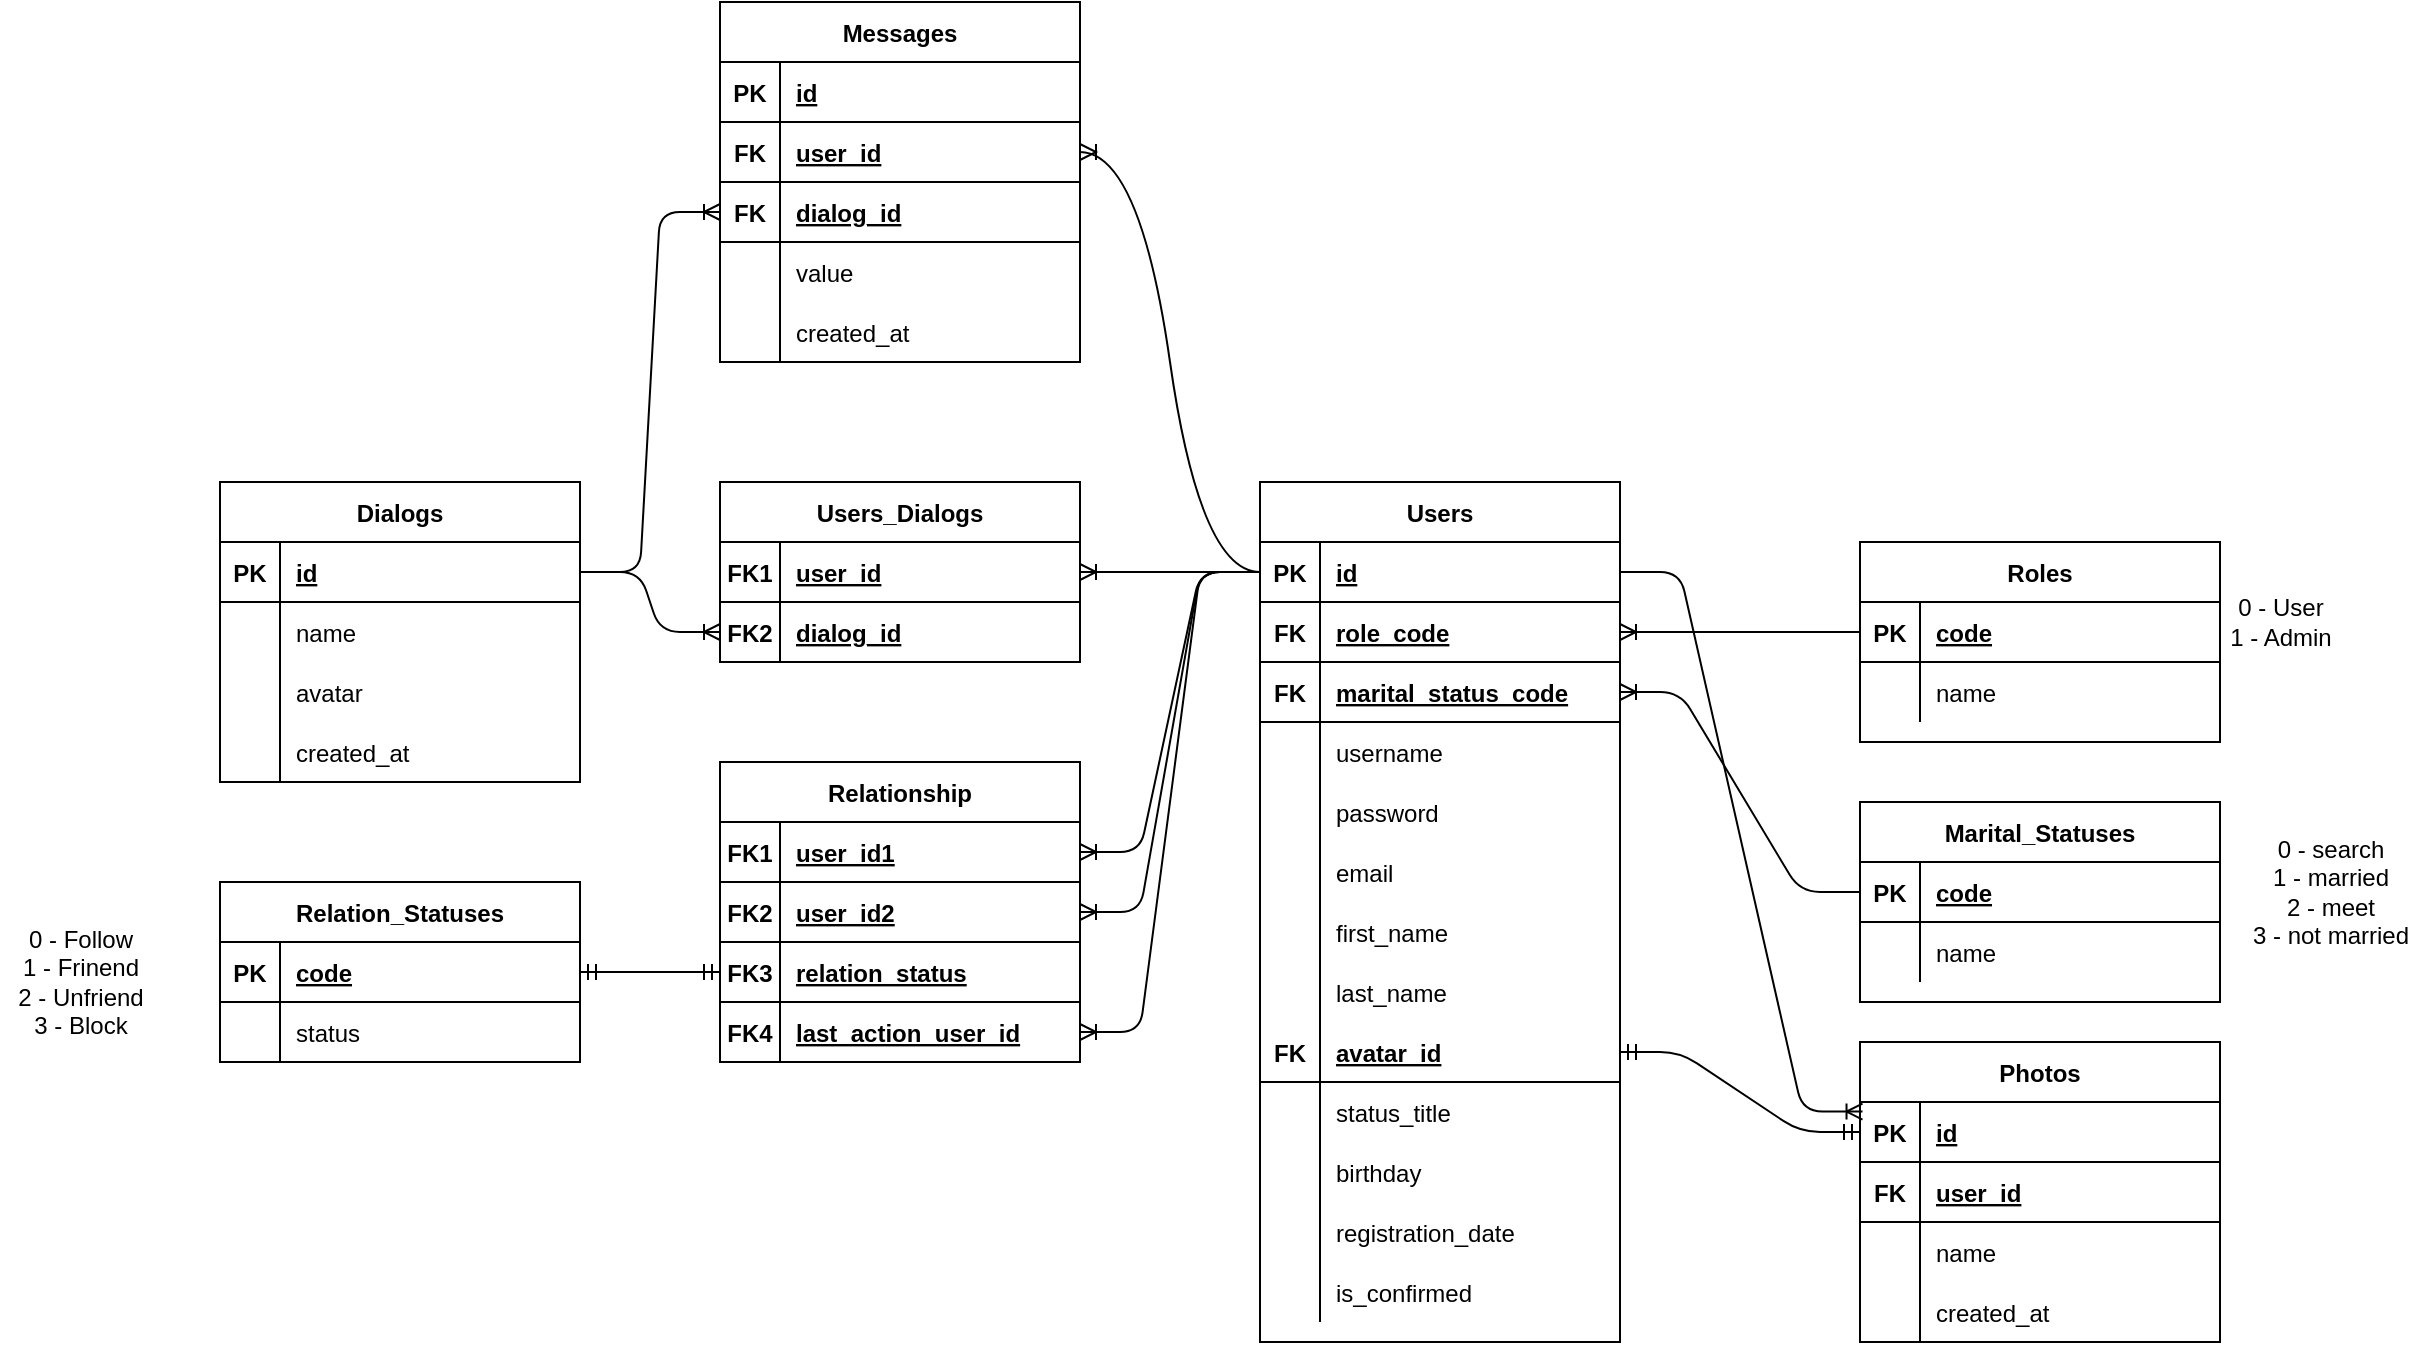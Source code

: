 <mxfile version="14.5.10" type="device"><diagram id="R2lEEEUBdFMjLlhIrx00" name="Page-1"><mxGraphModel dx="2071" dy="1745" grid="1" gridSize="10" guides="1" tooltips="1" connect="1" arrows="1" fold="1" page="1" pageScale="1" pageWidth="850" pageHeight="1100" math="0" shadow="0" extFonts="Permanent Marker^https://fonts.googleapis.com/css?family=Permanent+Marker"><root><mxCell id="0"/><mxCell id="1" parent="0"/><mxCell id="Dz9kJ3mETooOd-xJiDvD-19" value="Users" style="shape=table;startSize=30;container=1;collapsible=1;childLayout=tableLayout;fixedRows=1;rowLines=0;fontStyle=1;align=center;resizeLast=1;" parent="1" vertex="1"><mxGeometry x="120" y="180" width="180" height="430" as="geometry"/></mxCell><mxCell id="Dz9kJ3mETooOd-xJiDvD-36" value="" style="shape=partialRectangle;collapsible=0;dropTarget=0;pointerEvents=0;fillColor=none;top=0;left=0;bottom=1;right=0;points=[[0,0.5],[1,0.5]];portConstraint=eastwest;" parent="Dz9kJ3mETooOd-xJiDvD-19" vertex="1"><mxGeometry y="30" width="180" height="30" as="geometry"/></mxCell><mxCell id="Dz9kJ3mETooOd-xJiDvD-37" value="PK" style="shape=partialRectangle;connectable=0;fillColor=none;top=0;left=0;bottom=0;right=0;fontStyle=1;overflow=hidden;" parent="Dz9kJ3mETooOd-xJiDvD-36" vertex="1"><mxGeometry width="30" height="30" as="geometry"/></mxCell><mxCell id="Dz9kJ3mETooOd-xJiDvD-38" value="id" style="shape=partialRectangle;connectable=0;fillColor=none;top=0;left=0;bottom=0;right=0;align=left;spacingLeft=6;fontStyle=5;overflow=hidden;" parent="Dz9kJ3mETooOd-xJiDvD-36" vertex="1"><mxGeometry x="30" width="150" height="30" as="geometry"/></mxCell><mxCell id="Dz9kJ3mETooOd-xJiDvD-20" value="" style="shape=partialRectangle;collapsible=0;dropTarget=0;pointerEvents=0;fillColor=none;top=0;left=0;bottom=1;right=0;points=[[0,0.5],[1,0.5]];portConstraint=eastwest;" parent="Dz9kJ3mETooOd-xJiDvD-19" vertex="1"><mxGeometry y="60" width="180" height="30" as="geometry"/></mxCell><mxCell id="Dz9kJ3mETooOd-xJiDvD-21" value="FK" style="shape=partialRectangle;connectable=0;fillColor=none;top=0;left=0;bottom=0;right=0;fontStyle=1;overflow=hidden;" parent="Dz9kJ3mETooOd-xJiDvD-20" vertex="1"><mxGeometry width="30" height="30" as="geometry"/></mxCell><mxCell id="Dz9kJ3mETooOd-xJiDvD-22" value="role_code" style="shape=partialRectangle;connectable=0;fillColor=none;top=0;left=0;bottom=0;right=0;align=left;spacingLeft=6;fontStyle=5;overflow=hidden;" parent="Dz9kJ3mETooOd-xJiDvD-20" vertex="1"><mxGeometry x="30" width="150" height="30" as="geometry"/></mxCell><mxCell id="Dz9kJ3mETooOd-xJiDvD-76" value="" style="shape=partialRectangle;collapsible=0;dropTarget=0;pointerEvents=0;fillColor=none;top=0;left=0;bottom=1;right=0;points=[[0,0.5],[1,0.5]];portConstraint=eastwest;" parent="Dz9kJ3mETooOd-xJiDvD-19" vertex="1"><mxGeometry y="90" width="180" height="30" as="geometry"/></mxCell><mxCell id="Dz9kJ3mETooOd-xJiDvD-77" value="FK" style="shape=partialRectangle;connectable=0;fillColor=none;top=0;left=0;bottom=0;right=0;fontStyle=1;overflow=hidden;" parent="Dz9kJ3mETooOd-xJiDvD-76" vertex="1"><mxGeometry width="30" height="30" as="geometry"/></mxCell><mxCell id="Dz9kJ3mETooOd-xJiDvD-78" value="marital_status_code" style="shape=partialRectangle;connectable=0;fillColor=none;top=0;left=0;bottom=0;right=0;align=left;spacingLeft=6;fontStyle=5;overflow=hidden;" parent="Dz9kJ3mETooOd-xJiDvD-76" vertex="1"><mxGeometry x="30" width="150" height="30" as="geometry"/></mxCell><mxCell id="Dz9kJ3mETooOd-xJiDvD-235" value="" style="shape=partialRectangle;collapsible=0;dropTarget=0;pointerEvents=0;fillColor=none;top=0;left=0;bottom=0;right=0;points=[[0,0.5],[1,0.5]];portConstraint=eastwest;" parent="Dz9kJ3mETooOd-xJiDvD-19" vertex="1"><mxGeometry y="120" width="180" height="30" as="geometry"/></mxCell><mxCell id="Dz9kJ3mETooOd-xJiDvD-236" value="" style="shape=partialRectangle;connectable=0;fillColor=none;top=0;left=0;bottom=0;right=0;editable=1;overflow=hidden;" parent="Dz9kJ3mETooOd-xJiDvD-235" vertex="1"><mxGeometry width="30" height="30" as="geometry"/></mxCell><mxCell id="Dz9kJ3mETooOd-xJiDvD-237" value="username" style="shape=partialRectangle;connectable=0;fillColor=none;top=0;left=0;bottom=0;right=0;align=left;spacingLeft=6;overflow=hidden;" parent="Dz9kJ3mETooOd-xJiDvD-235" vertex="1"><mxGeometry x="30" width="150" height="30" as="geometry"/></mxCell><mxCell id="Dz9kJ3mETooOd-xJiDvD-107" value="" style="shape=partialRectangle;collapsible=0;dropTarget=0;pointerEvents=0;fillColor=none;top=0;left=0;bottom=0;right=0;points=[[0,0.5],[1,0.5]];portConstraint=eastwest;" parent="Dz9kJ3mETooOd-xJiDvD-19" vertex="1"><mxGeometry y="150" width="180" height="30" as="geometry"/></mxCell><mxCell id="Dz9kJ3mETooOd-xJiDvD-108" value="" style="shape=partialRectangle;connectable=0;fillColor=none;top=0;left=0;bottom=0;right=0;editable=1;overflow=hidden;" parent="Dz9kJ3mETooOd-xJiDvD-107" vertex="1"><mxGeometry width="30" height="30" as="geometry"/></mxCell><mxCell id="Dz9kJ3mETooOd-xJiDvD-109" value="password" style="shape=partialRectangle;connectable=0;fillColor=none;top=0;left=0;bottom=0;right=0;align=left;spacingLeft=6;overflow=hidden;" parent="Dz9kJ3mETooOd-xJiDvD-107" vertex="1"><mxGeometry x="30" width="150" height="30" as="geometry"/></mxCell><mxCell id="Dz9kJ3mETooOd-xJiDvD-110" value="" style="shape=partialRectangle;collapsible=0;dropTarget=0;pointerEvents=0;fillColor=none;top=0;left=0;bottom=0;right=0;points=[[0,0.5],[1,0.5]];portConstraint=eastwest;" parent="Dz9kJ3mETooOd-xJiDvD-19" vertex="1"><mxGeometry y="180" width="180" height="30" as="geometry"/></mxCell><mxCell id="Dz9kJ3mETooOd-xJiDvD-111" value="" style="shape=partialRectangle;connectable=0;fillColor=none;top=0;left=0;bottom=0;right=0;editable=1;overflow=hidden;" parent="Dz9kJ3mETooOd-xJiDvD-110" vertex="1"><mxGeometry width="30" height="30" as="geometry"/></mxCell><mxCell id="Dz9kJ3mETooOd-xJiDvD-112" value="email" style="shape=partialRectangle;connectable=0;fillColor=none;top=0;left=0;bottom=0;right=0;align=left;spacingLeft=6;overflow=hidden;" parent="Dz9kJ3mETooOd-xJiDvD-110" vertex="1"><mxGeometry x="30" width="150" height="30" as="geometry"/></mxCell><mxCell id="Dz9kJ3mETooOd-xJiDvD-23" value="" style="shape=partialRectangle;collapsible=0;dropTarget=0;pointerEvents=0;fillColor=none;top=0;left=0;bottom=0;right=0;points=[[0,0.5],[1,0.5]];portConstraint=eastwest;" parent="Dz9kJ3mETooOd-xJiDvD-19" vertex="1"><mxGeometry y="210" width="180" height="30" as="geometry"/></mxCell><mxCell id="Dz9kJ3mETooOd-xJiDvD-24" value="" style="shape=partialRectangle;connectable=0;fillColor=none;top=0;left=0;bottom=0;right=0;editable=1;overflow=hidden;" parent="Dz9kJ3mETooOd-xJiDvD-23" vertex="1"><mxGeometry width="30" height="30" as="geometry"/></mxCell><mxCell id="Dz9kJ3mETooOd-xJiDvD-25" value="first_name" style="shape=partialRectangle;connectable=0;fillColor=none;top=0;left=0;bottom=0;right=0;align=left;spacingLeft=6;overflow=hidden;" parent="Dz9kJ3mETooOd-xJiDvD-23" vertex="1"><mxGeometry x="30" width="150" height="30" as="geometry"/></mxCell><mxCell id="Dz9kJ3mETooOd-xJiDvD-63" value="" style="shape=partialRectangle;collapsible=0;dropTarget=0;pointerEvents=0;fillColor=none;top=0;left=0;bottom=0;right=0;points=[[0,0.5],[1,0.5]];portConstraint=eastwest;" parent="Dz9kJ3mETooOd-xJiDvD-19" vertex="1"><mxGeometry y="240" width="180" height="30" as="geometry"/></mxCell><mxCell id="Dz9kJ3mETooOd-xJiDvD-64" value="" style="shape=partialRectangle;connectable=0;fillColor=none;top=0;left=0;bottom=0;right=0;editable=1;overflow=hidden;" parent="Dz9kJ3mETooOd-xJiDvD-63" vertex="1"><mxGeometry width="30" height="30" as="geometry"/></mxCell><mxCell id="Dz9kJ3mETooOd-xJiDvD-65" value="last_name" style="shape=partialRectangle;connectable=0;fillColor=none;top=0;left=0;bottom=0;right=0;align=left;spacingLeft=6;overflow=hidden;" parent="Dz9kJ3mETooOd-xJiDvD-63" vertex="1"><mxGeometry x="30" width="150" height="30" as="geometry"/></mxCell><mxCell id="Wtlo1PNyRemRcPBxRSfS-28" value="" style="shape=partialRectangle;collapsible=0;dropTarget=0;pointerEvents=0;fillColor=none;top=0;left=0;bottom=1;right=0;points=[[0,0.5],[1,0.5]];portConstraint=eastwest;" vertex="1" parent="Dz9kJ3mETooOd-xJiDvD-19"><mxGeometry y="270" width="180" height="30" as="geometry"/></mxCell><mxCell id="Wtlo1PNyRemRcPBxRSfS-29" value="FK" style="shape=partialRectangle;connectable=0;fillColor=none;top=0;left=0;bottom=0;right=0;fontStyle=1;overflow=hidden;" vertex="1" parent="Wtlo1PNyRemRcPBxRSfS-28"><mxGeometry width="30" height="30" as="geometry"/></mxCell><mxCell id="Wtlo1PNyRemRcPBxRSfS-30" value="avatar_id" style="shape=partialRectangle;connectable=0;fillColor=none;top=0;left=0;bottom=0;right=0;align=left;spacingLeft=6;fontStyle=5;overflow=hidden;" vertex="1" parent="Wtlo1PNyRemRcPBxRSfS-28"><mxGeometry x="30" width="150" height="30" as="geometry"/></mxCell><mxCell id="Dz9kJ3mETooOd-xJiDvD-29" value="" style="shape=partialRectangle;collapsible=0;dropTarget=0;pointerEvents=0;fillColor=none;top=0;left=0;bottom=0;right=0;points=[[0,0.5],[1,0.5]];portConstraint=eastwest;" parent="Dz9kJ3mETooOd-xJiDvD-19" vertex="1"><mxGeometry y="300" width="180" height="30" as="geometry"/></mxCell><mxCell id="Dz9kJ3mETooOd-xJiDvD-30" value="" style="shape=partialRectangle;connectable=0;fillColor=none;top=0;left=0;bottom=0;right=0;editable=1;overflow=hidden;" parent="Dz9kJ3mETooOd-xJiDvD-29" vertex="1"><mxGeometry width="30" height="30" as="geometry"/></mxCell><mxCell id="Dz9kJ3mETooOd-xJiDvD-31" value="status_title" style="shape=partialRectangle;connectable=0;fillColor=none;top=0;left=0;bottom=0;right=0;align=left;spacingLeft=6;overflow=hidden;" parent="Dz9kJ3mETooOd-xJiDvD-29" vertex="1"><mxGeometry x="30" width="150" height="30" as="geometry"/></mxCell><mxCell id="Dz9kJ3mETooOd-xJiDvD-82" value="" style="shape=partialRectangle;collapsible=0;dropTarget=0;pointerEvents=0;fillColor=none;top=0;left=0;bottom=0;right=0;points=[[0,0.5],[1,0.5]];portConstraint=eastwest;" parent="Dz9kJ3mETooOd-xJiDvD-19" vertex="1"><mxGeometry y="330" width="180" height="30" as="geometry"/></mxCell><mxCell id="Dz9kJ3mETooOd-xJiDvD-83" value="" style="shape=partialRectangle;connectable=0;fillColor=none;top=0;left=0;bottom=0;right=0;editable=1;overflow=hidden;" parent="Dz9kJ3mETooOd-xJiDvD-82" vertex="1"><mxGeometry width="30" height="30" as="geometry"/></mxCell><mxCell id="Dz9kJ3mETooOd-xJiDvD-84" value="birthday" style="shape=partialRectangle;connectable=0;fillColor=none;top=0;left=0;bottom=0;right=0;align=left;spacingLeft=6;overflow=hidden;" parent="Dz9kJ3mETooOd-xJiDvD-82" vertex="1"><mxGeometry x="30" width="150" height="30" as="geometry"/></mxCell><mxCell id="Dz9kJ3mETooOd-xJiDvD-26" value="" style="shape=partialRectangle;collapsible=0;dropTarget=0;pointerEvents=0;fillColor=none;top=0;left=0;bottom=0;right=0;points=[[0,0.5],[1,0.5]];portConstraint=eastwest;" parent="Dz9kJ3mETooOd-xJiDvD-19" vertex="1"><mxGeometry y="360" width="180" height="30" as="geometry"/></mxCell><mxCell id="Dz9kJ3mETooOd-xJiDvD-27" value="" style="shape=partialRectangle;connectable=0;fillColor=none;top=0;left=0;bottom=0;right=0;editable=1;overflow=hidden;" parent="Dz9kJ3mETooOd-xJiDvD-26" vertex="1"><mxGeometry width="30" height="30" as="geometry"/></mxCell><mxCell id="Dz9kJ3mETooOd-xJiDvD-28" value="registration_date" style="shape=partialRectangle;connectable=0;fillColor=none;top=0;left=0;bottom=0;right=0;align=left;spacingLeft=6;overflow=hidden;" parent="Dz9kJ3mETooOd-xJiDvD-26" vertex="1"><mxGeometry x="30" width="150" height="30" as="geometry"/></mxCell><mxCell id="Dz9kJ3mETooOd-xJiDvD-85" value="" style="shape=partialRectangle;collapsible=0;dropTarget=0;pointerEvents=0;fillColor=none;top=0;left=0;bottom=0;right=0;points=[[0,0.5],[1,0.5]];portConstraint=eastwest;" parent="Dz9kJ3mETooOd-xJiDvD-19" vertex="1"><mxGeometry y="390" width="180" height="30" as="geometry"/></mxCell><mxCell id="Dz9kJ3mETooOd-xJiDvD-86" value="" style="shape=partialRectangle;connectable=0;fillColor=none;top=0;left=0;bottom=0;right=0;editable=1;overflow=hidden;" parent="Dz9kJ3mETooOd-xJiDvD-85" vertex="1"><mxGeometry width="30" height="30" as="geometry"/></mxCell><mxCell id="Dz9kJ3mETooOd-xJiDvD-87" value="is_confirmed" style="shape=partialRectangle;connectable=0;fillColor=none;top=0;left=0;bottom=0;right=0;align=left;spacingLeft=6;overflow=hidden;" parent="Dz9kJ3mETooOd-xJiDvD-85" vertex="1"><mxGeometry x="30" width="150" height="30" as="geometry"/></mxCell><mxCell id="Dz9kJ3mETooOd-xJiDvD-72" value="Roles" style="shape=table;startSize=30;container=1;collapsible=1;childLayout=tableLayout;fixedRows=1;rowLines=0;fontStyle=1;align=center;resizeLast=1;" parent="1" vertex="1"><mxGeometry x="420" y="210" width="180" height="100" as="geometry"/></mxCell><mxCell id="Dz9kJ3mETooOd-xJiDvD-73" value="" style="shape=partialRectangle;collapsible=0;dropTarget=0;pointerEvents=0;fillColor=none;top=0;left=0;bottom=1;right=0;points=[[0,0.5],[1,0.5]];portConstraint=eastwest;" parent="Dz9kJ3mETooOd-xJiDvD-72" vertex="1"><mxGeometry y="30" width="180" height="30" as="geometry"/></mxCell><mxCell id="Dz9kJ3mETooOd-xJiDvD-74" value="PK" style="shape=partialRectangle;connectable=0;fillColor=none;top=0;left=0;bottom=0;right=0;fontStyle=1;overflow=hidden;" parent="Dz9kJ3mETooOd-xJiDvD-73" vertex="1"><mxGeometry width="30" height="30" as="geometry"/></mxCell><mxCell id="Dz9kJ3mETooOd-xJiDvD-75" value="code" style="shape=partialRectangle;connectable=0;fillColor=none;top=0;left=0;bottom=0;right=0;align=left;spacingLeft=6;fontStyle=5;overflow=hidden;" parent="Dz9kJ3mETooOd-xJiDvD-73" vertex="1"><mxGeometry x="30" width="150" height="30" as="geometry"/></mxCell><mxCell id="Dz9kJ3mETooOd-xJiDvD-113" value="" style="shape=partialRectangle;collapsible=0;dropTarget=0;pointerEvents=0;fillColor=none;top=0;left=0;bottom=0;right=0;points=[[0,0.5],[1,0.5]];portConstraint=eastwest;" parent="Dz9kJ3mETooOd-xJiDvD-72" vertex="1"><mxGeometry y="60" width="180" height="30" as="geometry"/></mxCell><mxCell id="Dz9kJ3mETooOd-xJiDvD-114" value="" style="shape=partialRectangle;connectable=0;fillColor=none;top=0;left=0;bottom=0;right=0;editable=1;overflow=hidden;" parent="Dz9kJ3mETooOd-xJiDvD-113" vertex="1"><mxGeometry width="30" height="30" as="geometry"/></mxCell><mxCell id="Dz9kJ3mETooOd-xJiDvD-115" value="name" style="shape=partialRectangle;connectable=0;fillColor=none;top=0;left=0;bottom=0;right=0;align=left;spacingLeft=6;overflow=hidden;" parent="Dz9kJ3mETooOd-xJiDvD-113" vertex="1"><mxGeometry x="30" width="150" height="30" as="geometry"/></mxCell><mxCell id="Dz9kJ3mETooOd-xJiDvD-135" value="" style="edgeStyle=entityRelationEdgeStyle;fontSize=12;html=1;endArrow=ERoneToMany;entryX=1;entryY=0.5;entryDx=0;entryDy=0;exitX=0;exitY=0.5;exitDx=0;exitDy=0;" parent="1" source="Dz9kJ3mETooOd-xJiDvD-73" target="Dz9kJ3mETooOd-xJiDvD-20" edge="1"><mxGeometry width="100" height="100" relative="1" as="geometry"><mxPoint x="450" y="430" as="sourcePoint"/><mxPoint x="550" y="330" as="targetPoint"/></mxGeometry></mxCell><mxCell id="Dz9kJ3mETooOd-xJiDvD-136" value="Marital_Statuses" style="shape=table;startSize=30;container=1;collapsible=1;childLayout=tableLayout;fixedRows=1;rowLines=0;fontStyle=1;align=center;resizeLast=1;" parent="1" vertex="1"><mxGeometry x="420" y="340" width="180" height="100" as="geometry"/></mxCell><mxCell id="Dz9kJ3mETooOd-xJiDvD-137" value="" style="shape=partialRectangle;collapsible=0;dropTarget=0;pointerEvents=0;fillColor=none;top=0;left=0;bottom=1;right=0;points=[[0,0.5],[1,0.5]];portConstraint=eastwest;" parent="Dz9kJ3mETooOd-xJiDvD-136" vertex="1"><mxGeometry y="30" width="180" height="30" as="geometry"/></mxCell><mxCell id="Dz9kJ3mETooOd-xJiDvD-138" value="PK" style="shape=partialRectangle;connectable=0;fillColor=none;top=0;left=0;bottom=0;right=0;fontStyle=1;overflow=hidden;" parent="Dz9kJ3mETooOd-xJiDvD-137" vertex="1"><mxGeometry width="30" height="30" as="geometry"/></mxCell><mxCell id="Dz9kJ3mETooOd-xJiDvD-139" value="code" style="shape=partialRectangle;connectable=0;fillColor=none;top=0;left=0;bottom=0;right=0;align=left;spacingLeft=6;fontStyle=5;overflow=hidden;" parent="Dz9kJ3mETooOd-xJiDvD-137" vertex="1"><mxGeometry x="30" width="150" height="30" as="geometry"/></mxCell><mxCell id="Dz9kJ3mETooOd-xJiDvD-140" value="" style="shape=partialRectangle;collapsible=0;dropTarget=0;pointerEvents=0;fillColor=none;top=0;left=0;bottom=0;right=0;points=[[0,0.5],[1,0.5]];portConstraint=eastwest;" parent="Dz9kJ3mETooOd-xJiDvD-136" vertex="1"><mxGeometry y="60" width="180" height="30" as="geometry"/></mxCell><mxCell id="Dz9kJ3mETooOd-xJiDvD-141" value="" style="shape=partialRectangle;connectable=0;fillColor=none;top=0;left=0;bottom=0;right=0;editable=1;overflow=hidden;" parent="Dz9kJ3mETooOd-xJiDvD-140" vertex="1"><mxGeometry width="30" height="30" as="geometry"/></mxCell><mxCell id="Dz9kJ3mETooOd-xJiDvD-142" value="name" style="shape=partialRectangle;connectable=0;fillColor=none;top=0;left=0;bottom=0;right=0;align=left;spacingLeft=6;overflow=hidden;" parent="Dz9kJ3mETooOd-xJiDvD-140" vertex="1"><mxGeometry x="30" width="150" height="30" as="geometry"/></mxCell><mxCell id="Dz9kJ3mETooOd-xJiDvD-143" value="" style="edgeStyle=entityRelationEdgeStyle;fontSize=12;html=1;endArrow=ERoneToMany;entryX=1;entryY=0.5;entryDx=0;entryDy=0;exitX=0;exitY=0.5;exitDx=0;exitDy=0;" parent="1" source="Dz9kJ3mETooOd-xJiDvD-137" target="Dz9kJ3mETooOd-xJiDvD-76" edge="1"><mxGeometry width="100" height="100" relative="1" as="geometry"><mxPoint x="370" y="380" as="sourcePoint"/><mxPoint x="460" y="310" as="targetPoint"/></mxGeometry></mxCell><mxCell id="Dz9kJ3mETooOd-xJiDvD-144" value="Dialogs" style="shape=table;startSize=30;container=1;collapsible=1;childLayout=tableLayout;fixedRows=1;rowLines=0;fontStyle=1;align=center;resizeLast=1;" parent="1" vertex="1"><mxGeometry x="-400" y="180" width="180" height="150" as="geometry"/></mxCell><mxCell id="Dz9kJ3mETooOd-xJiDvD-145" value="" style="shape=partialRectangle;collapsible=0;dropTarget=0;pointerEvents=0;fillColor=none;top=0;left=0;bottom=1;right=0;points=[[0,0.5],[1,0.5]];portConstraint=eastwest;" parent="Dz9kJ3mETooOd-xJiDvD-144" vertex="1"><mxGeometry y="30" width="180" height="30" as="geometry"/></mxCell><mxCell id="Dz9kJ3mETooOd-xJiDvD-146" value="PK" style="shape=partialRectangle;connectable=0;fillColor=none;top=0;left=0;bottom=0;right=0;fontStyle=1;overflow=hidden;" parent="Dz9kJ3mETooOd-xJiDvD-145" vertex="1"><mxGeometry width="30" height="30" as="geometry"/></mxCell><mxCell id="Dz9kJ3mETooOd-xJiDvD-147" value="id" style="shape=partialRectangle;connectable=0;fillColor=none;top=0;left=0;bottom=0;right=0;align=left;spacingLeft=6;fontStyle=5;overflow=hidden;" parent="Dz9kJ3mETooOd-xJiDvD-145" vertex="1"><mxGeometry x="30" width="150" height="30" as="geometry"/></mxCell><mxCell id="Dz9kJ3mETooOd-xJiDvD-169" value="" style="shape=partialRectangle;collapsible=0;dropTarget=0;pointerEvents=0;fillColor=none;top=0;left=0;bottom=0;right=0;points=[[0,0.5],[1,0.5]];portConstraint=eastwest;" parent="Dz9kJ3mETooOd-xJiDvD-144" vertex="1"><mxGeometry y="60" width="180" height="30" as="geometry"/></mxCell><mxCell id="Dz9kJ3mETooOd-xJiDvD-170" value="" style="shape=partialRectangle;connectable=0;fillColor=none;top=0;left=0;bottom=0;right=0;editable=1;overflow=hidden;" parent="Dz9kJ3mETooOd-xJiDvD-169" vertex="1"><mxGeometry width="30" height="30" as="geometry"/></mxCell><mxCell id="Dz9kJ3mETooOd-xJiDvD-171" value="name" style="shape=partialRectangle;connectable=0;fillColor=none;top=0;left=0;bottom=0;right=0;align=left;spacingLeft=6;overflow=hidden;" parent="Dz9kJ3mETooOd-xJiDvD-169" vertex="1"><mxGeometry x="30" width="150" height="30" as="geometry"/></mxCell><mxCell id="57DwWcLss_2VX4rMWqx7-48" value="" style="shape=partialRectangle;collapsible=0;dropTarget=0;pointerEvents=0;fillColor=none;top=0;left=0;bottom=0;right=0;points=[[0,0.5],[1,0.5]];portConstraint=eastwest;" parent="Dz9kJ3mETooOd-xJiDvD-144" vertex="1"><mxGeometry y="90" width="180" height="30" as="geometry"/></mxCell><mxCell id="57DwWcLss_2VX4rMWqx7-49" value="" style="shape=partialRectangle;connectable=0;fillColor=none;top=0;left=0;bottom=0;right=0;editable=1;overflow=hidden;" parent="57DwWcLss_2VX4rMWqx7-48" vertex="1"><mxGeometry width="30" height="30" as="geometry"/></mxCell><mxCell id="57DwWcLss_2VX4rMWqx7-50" value="avatar" style="shape=partialRectangle;connectable=0;fillColor=none;top=0;left=0;bottom=0;right=0;align=left;spacingLeft=6;overflow=hidden;" parent="57DwWcLss_2VX4rMWqx7-48" vertex="1"><mxGeometry x="30" width="150" height="30" as="geometry"/></mxCell><mxCell id="Dz9kJ3mETooOd-xJiDvD-172" value="" style="shape=partialRectangle;collapsible=0;dropTarget=0;pointerEvents=0;fillColor=none;top=0;left=0;bottom=0;right=0;points=[[0,0.5],[1,0.5]];portConstraint=eastwest;" parent="Dz9kJ3mETooOd-xJiDvD-144" vertex="1"><mxGeometry y="120" width="180" height="30" as="geometry"/></mxCell><mxCell id="Dz9kJ3mETooOd-xJiDvD-173" value="" style="shape=partialRectangle;connectable=0;fillColor=none;top=0;left=0;bottom=0;right=0;editable=1;overflow=hidden;" parent="Dz9kJ3mETooOd-xJiDvD-172" vertex="1"><mxGeometry width="30" height="30" as="geometry"/></mxCell><mxCell id="Dz9kJ3mETooOd-xJiDvD-174" value="created_at" style="shape=partialRectangle;connectable=0;fillColor=none;top=0;left=0;bottom=0;right=0;align=left;spacingLeft=6;overflow=hidden;" parent="Dz9kJ3mETooOd-xJiDvD-172" vertex="1"><mxGeometry x="30" width="150" height="30" as="geometry"/></mxCell><mxCell id="Dz9kJ3mETooOd-xJiDvD-190" value="Users_Dialogs" style="shape=table;startSize=30;container=1;collapsible=1;childLayout=tableLayout;fixedRows=1;rowLines=0;fontStyle=1;align=center;resizeLast=1;" parent="1" vertex="1"><mxGeometry x="-150" y="180" width="180" height="90" as="geometry"/></mxCell><mxCell id="Dz9kJ3mETooOd-xJiDvD-191" value="" style="shape=partialRectangle;collapsible=0;dropTarget=0;pointerEvents=0;fillColor=none;top=0;left=0;bottom=1;right=0;points=[[0,0.5],[1,0.5]];portConstraint=eastwest;" parent="Dz9kJ3mETooOd-xJiDvD-190" vertex="1"><mxGeometry y="30" width="180" height="30" as="geometry"/></mxCell><mxCell id="Dz9kJ3mETooOd-xJiDvD-192" value="FK1" style="shape=partialRectangle;connectable=0;fillColor=none;top=0;left=0;bottom=0;right=0;fontStyle=1;overflow=hidden;" parent="Dz9kJ3mETooOd-xJiDvD-191" vertex="1"><mxGeometry width="30" height="30" as="geometry"/></mxCell><mxCell id="Dz9kJ3mETooOd-xJiDvD-193" value="user_id" style="shape=partialRectangle;connectable=0;fillColor=none;top=0;left=0;bottom=0;right=0;align=left;spacingLeft=6;fontStyle=5;overflow=hidden;" parent="Dz9kJ3mETooOd-xJiDvD-191" vertex="1"><mxGeometry x="30" width="150" height="30" as="geometry"/></mxCell><mxCell id="Dz9kJ3mETooOd-xJiDvD-204" value="" style="shape=partialRectangle;collapsible=0;dropTarget=0;pointerEvents=0;fillColor=none;top=0;left=0;bottom=1;right=0;points=[[0,0.5],[1,0.5]];portConstraint=eastwest;" parent="Dz9kJ3mETooOd-xJiDvD-190" vertex="1"><mxGeometry y="60" width="180" height="30" as="geometry"/></mxCell><mxCell id="Dz9kJ3mETooOd-xJiDvD-205" value="FK2" style="shape=partialRectangle;connectable=0;fillColor=none;top=0;left=0;bottom=0;right=0;fontStyle=1;overflow=hidden;" parent="Dz9kJ3mETooOd-xJiDvD-204" vertex="1"><mxGeometry width="30" height="30" as="geometry"/></mxCell><mxCell id="Dz9kJ3mETooOd-xJiDvD-206" value="dialog_id" style="shape=partialRectangle;connectable=0;fillColor=none;top=0;left=0;bottom=0;right=0;align=left;spacingLeft=6;fontStyle=5;overflow=hidden;" parent="Dz9kJ3mETooOd-xJiDvD-204" vertex="1"><mxGeometry x="30" width="150" height="30" as="geometry"/></mxCell><mxCell id="Dz9kJ3mETooOd-xJiDvD-207" value="" style="edgeStyle=entityRelationEdgeStyle;fontSize=12;html=1;endArrow=ERoneToMany;exitX=1;exitY=0.5;exitDx=0;exitDy=0;entryX=0;entryY=0.5;entryDx=0;entryDy=0;" parent="1" source="Dz9kJ3mETooOd-xJiDvD-145" target="Dz9kJ3mETooOd-xJiDvD-204" edge="1"><mxGeometry width="100" height="100" relative="1" as="geometry"><mxPoint y="340" as="sourcePoint"/><mxPoint x="100" y="240" as="targetPoint"/></mxGeometry></mxCell><mxCell id="Dz9kJ3mETooOd-xJiDvD-208" value="" style="edgeStyle=entityRelationEdgeStyle;fontSize=12;html=1;endArrow=ERoneToMany;exitX=0;exitY=0.5;exitDx=0;exitDy=0;entryX=1;entryY=0.5;entryDx=0;entryDy=0;" parent="1" source="Dz9kJ3mETooOd-xJiDvD-36" target="Dz9kJ3mETooOd-xJiDvD-191" edge="1"><mxGeometry width="100" height="100" relative="1" as="geometry"><mxPoint y="340" as="sourcePoint"/><mxPoint x="50" y="350" as="targetPoint"/></mxGeometry></mxCell><mxCell id="Dz9kJ3mETooOd-xJiDvD-209" value="Messages" style="shape=table;startSize=30;container=1;collapsible=1;childLayout=tableLayout;fixedRows=1;rowLines=0;fontStyle=1;align=center;resizeLast=1;" parent="1" vertex="1"><mxGeometry x="-150" y="-60" width="180" height="180" as="geometry"/></mxCell><mxCell id="Dz9kJ3mETooOd-xJiDvD-210" value="" style="shape=partialRectangle;collapsible=0;dropTarget=0;pointerEvents=0;fillColor=none;top=0;left=0;bottom=1;right=0;points=[[0,0.5],[1,0.5]];portConstraint=eastwest;" parent="Dz9kJ3mETooOd-xJiDvD-209" vertex="1"><mxGeometry y="30" width="180" height="30" as="geometry"/></mxCell><mxCell id="Dz9kJ3mETooOd-xJiDvD-211" value="PK" style="shape=partialRectangle;connectable=0;fillColor=none;top=0;left=0;bottom=0;right=0;fontStyle=1;overflow=hidden;" parent="Dz9kJ3mETooOd-xJiDvD-210" vertex="1"><mxGeometry width="30" height="30" as="geometry"/></mxCell><mxCell id="Dz9kJ3mETooOd-xJiDvD-212" value="id" style="shape=partialRectangle;connectable=0;fillColor=none;top=0;left=0;bottom=0;right=0;align=left;spacingLeft=6;fontStyle=5;overflow=hidden;" parent="Dz9kJ3mETooOd-xJiDvD-210" vertex="1"><mxGeometry x="30" width="150" height="30" as="geometry"/></mxCell><mxCell id="Dz9kJ3mETooOd-xJiDvD-222" value="" style="shape=partialRectangle;collapsible=0;dropTarget=0;pointerEvents=0;fillColor=none;top=0;left=0;bottom=1;right=0;points=[[0,0.5],[1,0.5]];portConstraint=eastwest;" parent="Dz9kJ3mETooOd-xJiDvD-209" vertex="1"><mxGeometry y="60" width="180" height="30" as="geometry"/></mxCell><mxCell id="Dz9kJ3mETooOd-xJiDvD-223" value="FK" style="shape=partialRectangle;connectable=0;fillColor=none;top=0;left=0;bottom=0;right=0;fontStyle=1;overflow=hidden;" parent="Dz9kJ3mETooOd-xJiDvD-222" vertex="1"><mxGeometry width="30" height="30" as="geometry"/></mxCell><mxCell id="Dz9kJ3mETooOd-xJiDvD-224" value="user_id" style="shape=partialRectangle;connectable=0;fillColor=none;top=0;left=0;bottom=0;right=0;align=left;spacingLeft=6;fontStyle=5;overflow=hidden;" parent="Dz9kJ3mETooOd-xJiDvD-222" vertex="1"><mxGeometry x="30" width="150" height="30" as="geometry"/></mxCell><mxCell id="Dz9kJ3mETooOd-xJiDvD-228" value="" style="shape=partialRectangle;collapsible=0;dropTarget=0;pointerEvents=0;fillColor=none;top=0;left=0;bottom=1;right=0;points=[[0,0.5],[1,0.5]];portConstraint=eastwest;" parent="Dz9kJ3mETooOd-xJiDvD-209" vertex="1"><mxGeometry y="90" width="180" height="30" as="geometry"/></mxCell><mxCell id="Dz9kJ3mETooOd-xJiDvD-229" value="FK" style="shape=partialRectangle;connectable=0;fillColor=none;top=0;left=0;bottom=0;right=0;fontStyle=1;overflow=hidden;" parent="Dz9kJ3mETooOd-xJiDvD-228" vertex="1"><mxGeometry width="30" height="30" as="geometry"/></mxCell><mxCell id="Dz9kJ3mETooOd-xJiDvD-230" value="dialog_id" style="shape=partialRectangle;connectable=0;fillColor=none;top=0;left=0;bottom=0;right=0;align=left;spacingLeft=6;fontStyle=5;overflow=hidden;" parent="Dz9kJ3mETooOd-xJiDvD-228" vertex="1"><mxGeometry x="30" width="150" height="30" as="geometry"/></mxCell><mxCell id="Dz9kJ3mETooOd-xJiDvD-219" value="" style="shape=partialRectangle;collapsible=0;dropTarget=0;pointerEvents=0;fillColor=none;top=0;left=0;bottom=0;right=0;points=[[0,0.5],[1,0.5]];portConstraint=eastwest;" parent="Dz9kJ3mETooOd-xJiDvD-209" vertex="1"><mxGeometry y="120" width="180" height="30" as="geometry"/></mxCell><mxCell id="Dz9kJ3mETooOd-xJiDvD-220" value="" style="shape=partialRectangle;connectable=0;fillColor=none;top=0;left=0;bottom=0;right=0;editable=1;overflow=hidden;" parent="Dz9kJ3mETooOd-xJiDvD-219" vertex="1"><mxGeometry width="30" height="30" as="geometry"/></mxCell><mxCell id="Dz9kJ3mETooOd-xJiDvD-221" value="value" style="shape=partialRectangle;connectable=0;fillColor=none;top=0;left=0;bottom=0;right=0;align=left;spacingLeft=6;overflow=hidden;" parent="Dz9kJ3mETooOd-xJiDvD-219" vertex="1"><mxGeometry x="30" width="150" height="30" as="geometry"/></mxCell><mxCell id="Dz9kJ3mETooOd-xJiDvD-216" value="" style="shape=partialRectangle;collapsible=0;dropTarget=0;pointerEvents=0;fillColor=none;top=0;left=0;bottom=0;right=0;points=[[0,0.5],[1,0.5]];portConstraint=eastwest;" parent="Dz9kJ3mETooOd-xJiDvD-209" vertex="1"><mxGeometry y="150" width="180" height="30" as="geometry"/></mxCell><mxCell id="Dz9kJ3mETooOd-xJiDvD-217" value="" style="shape=partialRectangle;connectable=0;fillColor=none;top=0;left=0;bottom=0;right=0;editable=1;overflow=hidden;" parent="Dz9kJ3mETooOd-xJiDvD-216" vertex="1"><mxGeometry width="30" height="30" as="geometry"/></mxCell><mxCell id="Dz9kJ3mETooOd-xJiDvD-218" value="created_at" style="shape=partialRectangle;connectable=0;fillColor=none;top=0;left=0;bottom=0;right=0;align=left;spacingLeft=6;overflow=hidden;" parent="Dz9kJ3mETooOd-xJiDvD-216" vertex="1"><mxGeometry x="30" width="150" height="30" as="geometry"/></mxCell><mxCell id="Dz9kJ3mETooOd-xJiDvD-226" value="" style="edgeStyle=entityRelationEdgeStyle;fontSize=12;html=1;endArrow=ERoneToMany;exitX=0;exitY=0.5;exitDx=0;exitDy=0;curved=1;entryX=1;entryY=0.5;entryDx=0;entryDy=0;" parent="1" source="Dz9kJ3mETooOd-xJiDvD-36" target="Dz9kJ3mETooOd-xJiDvD-222" edge="1"><mxGeometry width="100" height="100" relative="1" as="geometry"><mxPoint x="330" y="225" as="sourcePoint"/><mxPoint x="70" y="50" as="targetPoint"/></mxGeometry></mxCell><mxCell id="Dz9kJ3mETooOd-xJiDvD-231" value="" style="edgeStyle=entityRelationEdgeStyle;fontSize=12;html=1;endArrow=ERoneToMany;exitX=1;exitY=0.5;exitDx=0;exitDy=0;entryX=0;entryY=0.5;entryDx=0;entryDy=0;" parent="1" source="Dz9kJ3mETooOd-xJiDvD-145" target="Dz9kJ3mETooOd-xJiDvD-228" edge="1"><mxGeometry width="100" height="100" relative="1" as="geometry"><mxPoint x="-210" y="200" as="sourcePoint"/><mxPoint x="-110" y="100" as="targetPoint"/></mxGeometry></mxCell><mxCell id="4_j1AErzDSCIOXuGExoX-1" value="Relationship" style="shape=table;startSize=30;container=1;collapsible=1;childLayout=tableLayout;fixedRows=1;rowLines=0;fontStyle=1;align=center;resizeLast=1;" parent="1" vertex="1"><mxGeometry x="-150" y="320" width="180" height="150" as="geometry"/></mxCell><mxCell id="4_j1AErzDSCIOXuGExoX-2" value="" style="shape=partialRectangle;collapsible=0;dropTarget=0;pointerEvents=0;fillColor=none;top=0;left=0;bottom=1;right=0;points=[[0,0.5],[1,0.5]];portConstraint=eastwest;" parent="4_j1AErzDSCIOXuGExoX-1" vertex="1"><mxGeometry y="30" width="180" height="30" as="geometry"/></mxCell><mxCell id="4_j1AErzDSCIOXuGExoX-3" value="FK1" style="shape=partialRectangle;connectable=0;fillColor=none;top=0;left=0;bottom=0;right=0;fontStyle=1;overflow=hidden;" parent="4_j1AErzDSCIOXuGExoX-2" vertex="1"><mxGeometry width="30" height="30" as="geometry"/></mxCell><mxCell id="4_j1AErzDSCIOXuGExoX-4" value="user_id1" style="shape=partialRectangle;connectable=0;fillColor=none;top=0;left=0;bottom=0;right=0;align=left;spacingLeft=6;fontStyle=5;overflow=hidden;" parent="4_j1AErzDSCIOXuGExoX-2" vertex="1"><mxGeometry x="30" width="150" height="30" as="geometry"/></mxCell><mxCell id="4_j1AErzDSCIOXuGExoX-5" value="" style="shape=partialRectangle;collapsible=0;dropTarget=0;pointerEvents=0;fillColor=none;top=0;left=0;bottom=1;right=0;points=[[0,0.5],[1,0.5]];portConstraint=eastwest;" parent="4_j1AErzDSCIOXuGExoX-1" vertex="1"><mxGeometry y="60" width="180" height="30" as="geometry"/></mxCell><mxCell id="4_j1AErzDSCIOXuGExoX-6" value="FK2" style="shape=partialRectangle;connectable=0;fillColor=none;top=0;left=0;bottom=0;right=0;fontStyle=1;overflow=hidden;" parent="4_j1AErzDSCIOXuGExoX-5" vertex="1"><mxGeometry width="30" height="30" as="geometry"/></mxCell><mxCell id="4_j1AErzDSCIOXuGExoX-7" value="user_id2" style="shape=partialRectangle;connectable=0;fillColor=none;top=0;left=0;bottom=0;right=0;align=left;spacingLeft=6;fontStyle=5;overflow=hidden;" parent="4_j1AErzDSCIOXuGExoX-5" vertex="1"><mxGeometry x="30" width="150" height="30" as="geometry"/></mxCell><mxCell id="ts6BzF7xsad31U34D3bT-22" value="" style="shape=partialRectangle;collapsible=0;dropTarget=0;pointerEvents=0;fillColor=none;top=0;left=0;bottom=1;right=0;points=[[0,0.5],[1,0.5]];portConstraint=eastwest;" parent="4_j1AErzDSCIOXuGExoX-1" vertex="1"><mxGeometry y="90" width="180" height="30" as="geometry"/></mxCell><mxCell id="ts6BzF7xsad31U34D3bT-23" value="FK3" style="shape=partialRectangle;connectable=0;fillColor=none;top=0;left=0;bottom=0;right=0;fontStyle=1;overflow=hidden;" parent="ts6BzF7xsad31U34D3bT-22" vertex="1"><mxGeometry width="30" height="30" as="geometry"/></mxCell><mxCell id="ts6BzF7xsad31U34D3bT-24" value="relation_status" style="shape=partialRectangle;connectable=0;fillColor=none;top=0;left=0;bottom=0;right=0;align=left;spacingLeft=6;fontStyle=5;overflow=hidden;" parent="ts6BzF7xsad31U34D3bT-22" vertex="1"><mxGeometry x="30" width="150" height="30" as="geometry"/></mxCell><mxCell id="57DwWcLss_2VX4rMWqx7-5" value="" style="shape=partialRectangle;collapsible=0;dropTarget=0;pointerEvents=0;fillColor=none;top=0;left=0;bottom=1;right=0;points=[[0,0.5],[1,0.5]];portConstraint=eastwest;" parent="4_j1AErzDSCIOXuGExoX-1" vertex="1"><mxGeometry y="120" width="180" height="30" as="geometry"/></mxCell><mxCell id="57DwWcLss_2VX4rMWqx7-6" value="FK4" style="shape=partialRectangle;connectable=0;fillColor=none;top=0;left=0;bottom=0;right=0;fontStyle=1;overflow=hidden;" parent="57DwWcLss_2VX4rMWqx7-5" vertex="1"><mxGeometry width="30" height="30" as="geometry"/></mxCell><mxCell id="57DwWcLss_2VX4rMWqx7-7" value="last_action_user_id" style="shape=partialRectangle;connectable=0;fillColor=none;top=0;left=0;bottom=0;right=0;align=left;spacingLeft=6;fontStyle=5;overflow=hidden;" parent="57DwWcLss_2VX4rMWqx7-5" vertex="1"><mxGeometry x="30" width="150" height="30" as="geometry"/></mxCell><mxCell id="4_j1AErzDSCIOXuGExoX-9" value="" style="edgeStyle=entityRelationEdgeStyle;fontSize=12;html=1;endArrow=ERoneToMany;exitX=0;exitY=0.5;exitDx=0;exitDy=0;entryX=1;entryY=0.5;entryDx=0;entryDy=0;" parent="1" source="Dz9kJ3mETooOd-xJiDvD-36" target="4_j1AErzDSCIOXuGExoX-2" edge="1"><mxGeometry width="100" height="100" relative="1" as="geometry"><mxPoint x="120" y="300" as="sourcePoint"/><mxPoint x="30" y="300" as="targetPoint"/></mxGeometry></mxCell><mxCell id="4_j1AErzDSCIOXuGExoX-10" value="" style="edgeStyle=entityRelationEdgeStyle;fontSize=12;html=1;endArrow=ERoneToMany;exitX=0;exitY=0.5;exitDx=0;exitDy=0;entryX=1;entryY=0.5;entryDx=0;entryDy=0;" parent="1" source="Dz9kJ3mETooOd-xJiDvD-36" target="4_j1AErzDSCIOXuGExoX-5" edge="1"><mxGeometry width="100" height="100" relative="1" as="geometry"><mxPoint x="130" y="235" as="sourcePoint"/><mxPoint x="40" y="375" as="targetPoint"/></mxGeometry></mxCell><mxCell id="57DwWcLss_2VX4rMWqx7-14" value="" style="edgeStyle=entityRelationEdgeStyle;fontSize=12;html=1;endArrow=ERoneToMany;exitX=0;exitY=0.5;exitDx=0;exitDy=0;entryX=1;entryY=0.5;entryDx=0;entryDy=0;" parent="1" source="Dz9kJ3mETooOd-xJiDvD-36" target="57DwWcLss_2VX4rMWqx7-5" edge="1"><mxGeometry width="100" height="100" relative="1" as="geometry"><mxPoint x="130" y="235" as="sourcePoint"/><mxPoint x="40" y="405" as="targetPoint"/></mxGeometry></mxCell><mxCell id="57DwWcLss_2VX4rMWqx7-15" value="Relation_Statuses" style="shape=table;startSize=30;container=1;collapsible=1;childLayout=tableLayout;fixedRows=1;rowLines=0;fontStyle=1;align=center;resizeLast=1;" parent="1" vertex="1"><mxGeometry x="-400" y="380" width="180" height="90" as="geometry"/></mxCell><mxCell id="57DwWcLss_2VX4rMWqx7-16" value="" style="shape=partialRectangle;collapsible=0;dropTarget=0;pointerEvents=0;fillColor=none;top=0;left=0;bottom=1;right=0;points=[[0,0.5],[1,0.5]];portConstraint=eastwest;" parent="57DwWcLss_2VX4rMWqx7-15" vertex="1"><mxGeometry y="30" width="180" height="30" as="geometry"/></mxCell><mxCell id="57DwWcLss_2VX4rMWqx7-17" value="PK" style="shape=partialRectangle;connectable=0;fillColor=none;top=0;left=0;bottom=0;right=0;fontStyle=1;overflow=hidden;" parent="57DwWcLss_2VX4rMWqx7-16" vertex="1"><mxGeometry width="30" height="30" as="geometry"/></mxCell><mxCell id="57DwWcLss_2VX4rMWqx7-18" value="code" style="shape=partialRectangle;connectable=0;fillColor=none;top=0;left=0;bottom=0;right=0;align=left;spacingLeft=6;fontStyle=5;overflow=hidden;" parent="57DwWcLss_2VX4rMWqx7-16" vertex="1"><mxGeometry x="30" width="150" height="30" as="geometry"/></mxCell><mxCell id="57DwWcLss_2VX4rMWqx7-33" value="" style="shape=partialRectangle;collapsible=0;dropTarget=0;pointerEvents=0;fillColor=none;top=0;left=0;bottom=0;right=0;points=[[0,0.5],[1,0.5]];portConstraint=eastwest;" parent="57DwWcLss_2VX4rMWqx7-15" vertex="1"><mxGeometry y="60" width="180" height="30" as="geometry"/></mxCell><mxCell id="57DwWcLss_2VX4rMWqx7-34" value="" style="shape=partialRectangle;connectable=0;fillColor=none;top=0;left=0;bottom=0;right=0;editable=1;overflow=hidden;" parent="57DwWcLss_2VX4rMWqx7-33" vertex="1"><mxGeometry width="30" height="30" as="geometry"/></mxCell><mxCell id="57DwWcLss_2VX4rMWqx7-35" value="status" style="shape=partialRectangle;connectable=0;fillColor=none;top=0;left=0;bottom=0;right=0;align=left;spacingLeft=6;overflow=hidden;" parent="57DwWcLss_2VX4rMWqx7-33" vertex="1"><mxGeometry x="30" width="150" height="30" as="geometry"/></mxCell><mxCell id="57DwWcLss_2VX4rMWqx7-25" value="0 - Follow&lt;br&gt;1 - Frinend&lt;br&gt;2 - Unfriend&lt;br&gt;3 - Block" style="text;html=1;align=center;verticalAlign=middle;resizable=0;points=[];autosize=1;strokeColor=none;" parent="1" vertex="1"><mxGeometry x="-510" y="400" width="80" height="60" as="geometry"/></mxCell><mxCell id="57DwWcLss_2VX4rMWqx7-26" value="" style="edgeStyle=entityRelationEdgeStyle;fontSize=12;html=1;endArrow=ERmandOne;startArrow=ERmandOne;entryX=0;entryY=0.5;entryDx=0;entryDy=0;exitX=1;exitY=0.5;exitDx=0;exitDy=0;" parent="1" source="57DwWcLss_2VX4rMWqx7-16" target="ts6BzF7xsad31U34D3bT-22" edge="1"><mxGeometry width="100" height="100" relative="1" as="geometry"><mxPoint x="-140" y="330" as="sourcePoint"/><mxPoint x="-40" y="230" as="targetPoint"/></mxGeometry></mxCell><mxCell id="57DwWcLss_2VX4rMWqx7-39" value="0 - User&lt;br&gt;1 - Admin" style="text;html=1;align=center;verticalAlign=middle;resizable=0;points=[];autosize=1;strokeColor=none;" parent="1" vertex="1"><mxGeometry x="595" y="235" width="70" height="30" as="geometry"/></mxCell><mxCell id="57DwWcLss_2VX4rMWqx7-40" value="0 - search&lt;br&gt;1 - married&lt;br&gt;2 - meet&lt;br&gt;3 - not married" style="text;html=1;align=center;verticalAlign=middle;resizable=0;points=[];autosize=1;strokeColor=none;" parent="1" vertex="1"><mxGeometry x="610" y="355" width="90" height="60" as="geometry"/></mxCell><mxCell id="Wtlo1PNyRemRcPBxRSfS-1" value="Photos" style="shape=table;startSize=30;container=1;collapsible=1;childLayout=tableLayout;fixedRows=1;rowLines=0;fontStyle=1;align=center;resizeLast=1;" vertex="1" parent="1"><mxGeometry x="420" y="460" width="180" height="150" as="geometry"/></mxCell><mxCell id="Wtlo1PNyRemRcPBxRSfS-2" value="" style="shape=partialRectangle;collapsible=0;dropTarget=0;pointerEvents=0;fillColor=none;top=0;left=0;bottom=1;right=0;points=[[0,0.5],[1,0.5]];portConstraint=eastwest;" vertex="1" parent="Wtlo1PNyRemRcPBxRSfS-1"><mxGeometry y="30" width="180" height="30" as="geometry"/></mxCell><mxCell id="Wtlo1PNyRemRcPBxRSfS-3" value="PK" style="shape=partialRectangle;connectable=0;fillColor=none;top=0;left=0;bottom=0;right=0;fontStyle=1;overflow=hidden;" vertex="1" parent="Wtlo1PNyRemRcPBxRSfS-2"><mxGeometry width="30" height="30" as="geometry"/></mxCell><mxCell id="Wtlo1PNyRemRcPBxRSfS-4" value="id" style="shape=partialRectangle;connectable=0;fillColor=none;top=0;left=0;bottom=0;right=0;align=left;spacingLeft=6;fontStyle=5;overflow=hidden;" vertex="1" parent="Wtlo1PNyRemRcPBxRSfS-2"><mxGeometry x="30" width="150" height="30" as="geometry"/></mxCell><mxCell id="Wtlo1PNyRemRcPBxRSfS-15" value="" style="shape=partialRectangle;collapsible=0;dropTarget=0;pointerEvents=0;fillColor=none;top=0;left=0;bottom=1;right=0;points=[[0,0.5],[1,0.5]];portConstraint=eastwest;" vertex="1" parent="Wtlo1PNyRemRcPBxRSfS-1"><mxGeometry y="60" width="180" height="30" as="geometry"/></mxCell><mxCell id="Wtlo1PNyRemRcPBxRSfS-16" value="FK" style="shape=partialRectangle;connectable=0;fillColor=none;top=0;left=0;bottom=0;right=0;fontStyle=1;overflow=hidden;" vertex="1" parent="Wtlo1PNyRemRcPBxRSfS-15"><mxGeometry width="30" height="30" as="geometry"/></mxCell><mxCell id="Wtlo1PNyRemRcPBxRSfS-17" value="user_id" style="shape=partialRectangle;connectable=0;fillColor=none;top=0;left=0;bottom=0;right=0;align=left;spacingLeft=6;fontStyle=5;overflow=hidden;" vertex="1" parent="Wtlo1PNyRemRcPBxRSfS-15"><mxGeometry x="30" width="150" height="30" as="geometry"/></mxCell><mxCell id="Wtlo1PNyRemRcPBxRSfS-5" value="" style="shape=partialRectangle;collapsible=0;dropTarget=0;pointerEvents=0;fillColor=none;top=0;left=0;bottom=0;right=0;points=[[0,0.5],[1,0.5]];portConstraint=eastwest;" vertex="1" parent="Wtlo1PNyRemRcPBxRSfS-1"><mxGeometry y="90" width="180" height="30" as="geometry"/></mxCell><mxCell id="Wtlo1PNyRemRcPBxRSfS-6" value="" style="shape=partialRectangle;connectable=0;fillColor=none;top=0;left=0;bottom=0;right=0;editable=1;overflow=hidden;" vertex="1" parent="Wtlo1PNyRemRcPBxRSfS-5"><mxGeometry width="30" height="30" as="geometry"/></mxCell><mxCell id="Wtlo1PNyRemRcPBxRSfS-7" value="name" style="shape=partialRectangle;connectable=0;fillColor=none;top=0;left=0;bottom=0;right=0;align=left;spacingLeft=6;overflow=hidden;" vertex="1" parent="Wtlo1PNyRemRcPBxRSfS-5"><mxGeometry x="30" width="150" height="30" as="geometry"/></mxCell><mxCell id="Wtlo1PNyRemRcPBxRSfS-11" value="" style="shape=partialRectangle;collapsible=0;dropTarget=0;pointerEvents=0;fillColor=none;top=0;left=0;bottom=0;right=0;points=[[0,0.5],[1,0.5]];portConstraint=eastwest;" vertex="1" parent="Wtlo1PNyRemRcPBxRSfS-1"><mxGeometry y="120" width="180" height="30" as="geometry"/></mxCell><mxCell id="Wtlo1PNyRemRcPBxRSfS-12" value="" style="shape=partialRectangle;connectable=0;fillColor=none;top=0;left=0;bottom=0;right=0;editable=1;overflow=hidden;" vertex="1" parent="Wtlo1PNyRemRcPBxRSfS-11"><mxGeometry width="30" height="30" as="geometry"/></mxCell><mxCell id="Wtlo1PNyRemRcPBxRSfS-13" value="created_at" style="shape=partialRectangle;connectable=0;fillColor=none;top=0;left=0;bottom=0;right=0;align=left;spacingLeft=6;overflow=hidden;" vertex="1" parent="Wtlo1PNyRemRcPBxRSfS-11"><mxGeometry x="30" width="150" height="30" as="geometry"/></mxCell><mxCell id="Wtlo1PNyRemRcPBxRSfS-37" value="" style="edgeStyle=entityRelationEdgeStyle;fontSize=12;html=1;endArrow=ERmandOne;startArrow=ERmandOne;entryX=0;entryY=0.5;entryDx=0;entryDy=0;exitX=1;exitY=0.5;exitDx=0;exitDy=0;" edge="1" parent="1" source="Wtlo1PNyRemRcPBxRSfS-28" target="Wtlo1PNyRemRcPBxRSfS-2"><mxGeometry width="100" height="100" relative="1" as="geometry"><mxPoint x="270" y="510" as="sourcePoint"/><mxPoint x="370" y="410" as="targetPoint"/></mxGeometry></mxCell><mxCell id="Wtlo1PNyRemRcPBxRSfS-38" value="" style="edgeStyle=entityRelationEdgeStyle;fontSize=12;html=1;endArrow=ERoneToMany;entryX=0.007;entryY=0.159;entryDx=0;entryDy=0;exitX=1;exitY=0.5;exitDx=0;exitDy=0;entryPerimeter=0;" edge="1" parent="1" source="Dz9kJ3mETooOd-xJiDvD-36" target="Wtlo1PNyRemRcPBxRSfS-2"><mxGeometry width="100" height="100" relative="1" as="geometry"><mxPoint x="260" y="500" as="sourcePoint"/><mxPoint x="360" y="400" as="targetPoint"/></mxGeometry></mxCell></root></mxGraphModel></diagram></mxfile>